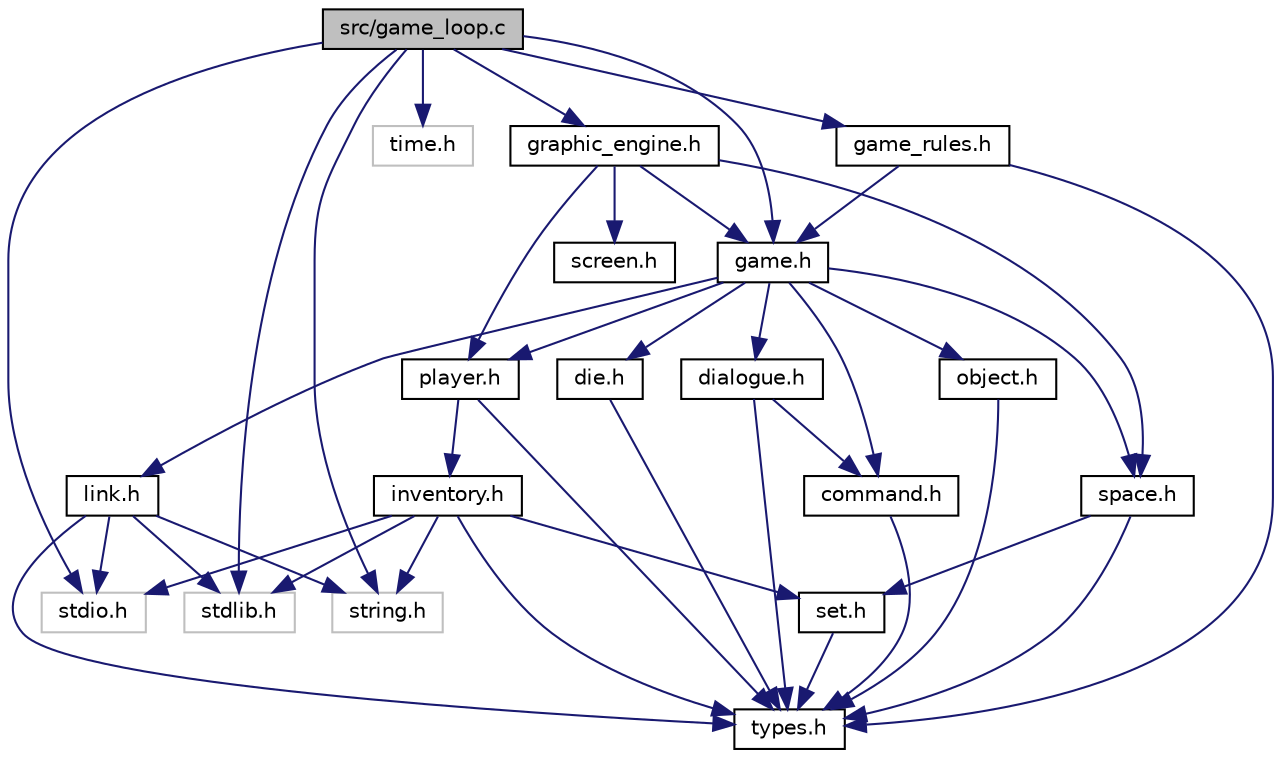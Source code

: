 digraph "src/game_loop.c"
{
  edge [fontname="Helvetica",fontsize="10",labelfontname="Helvetica",labelfontsize="10"];
  node [fontname="Helvetica",fontsize="10",shape=record];
  Node0 [label="src/game_loop.c",height=0.2,width=0.4,color="black", fillcolor="grey75", style="filled", fontcolor="black"];
  Node0 -> Node1 [color="midnightblue",fontsize="10",style="solid"];
  Node1 [label="stdio.h",height=0.2,width=0.4,color="grey75", fillcolor="white", style="filled"];
  Node0 -> Node2 [color="midnightblue",fontsize="10",style="solid"];
  Node2 [label="stdlib.h",height=0.2,width=0.4,color="grey75", fillcolor="white", style="filled"];
  Node0 -> Node3 [color="midnightblue",fontsize="10",style="solid"];
  Node3 [label="string.h",height=0.2,width=0.4,color="grey75", fillcolor="white", style="filled"];
  Node0 -> Node4 [color="midnightblue",fontsize="10",style="solid"];
  Node4 [label="time.h",height=0.2,width=0.4,color="grey75", fillcolor="white", style="filled"];
  Node0 -> Node5 [color="midnightblue",fontsize="10",style="solid"];
  Node5 [label="graphic_engine.h",height=0.2,width=0.4,color="black", fillcolor="white", style="filled",URL="$graphic__engine_8h.html",tooltip="En este fichero estaran las funciones relacionadas con la interfaz gráfica. "];
  Node5 -> Node6 [color="midnightblue",fontsize="10",style="solid"];
  Node6 [label="space.h",height=0.2,width=0.4,color="black", fillcolor="white", style="filled",URL="$space_8h.html",tooltip="En este fichero implementamos las funciones de space. "];
  Node6 -> Node7 [color="midnightblue",fontsize="10",style="solid"];
  Node7 [label="types.h",height=0.2,width=0.4,color="black", fillcolor="white", style="filled",URL="$types_8h.html",tooltip="It defines common types. "];
  Node6 -> Node8 [color="midnightblue",fontsize="10",style="solid"];
  Node8 [label="set.h",height=0.2,width=0.4,color="black", fillcolor="white", style="filled",URL="$set_8h.html",tooltip="En este fichero implementamos las funciones de set. "];
  Node8 -> Node7 [color="midnightblue",fontsize="10",style="solid"];
  Node5 -> Node9 [color="midnightblue",fontsize="10",style="solid"];
  Node9 [label="player.h",height=0.2,width=0.4,color="black", fillcolor="white", style="filled",URL="$player_8h.html",tooltip="En este fichero implementamos las funciones del jugador. "];
  Node9 -> Node7 [color="midnightblue",fontsize="10",style="solid"];
  Node9 -> Node10 [color="midnightblue",fontsize="10",style="solid"];
  Node10 [label="inventory.h",height=0.2,width=0.4,color="black", fillcolor="white", style="filled",URL="$inventory_8h.html",tooltip="En este fichero implementamos las funciones del inventario. "];
  Node10 -> Node1 [color="midnightblue",fontsize="10",style="solid"];
  Node10 -> Node2 [color="midnightblue",fontsize="10",style="solid"];
  Node10 -> Node3 [color="midnightblue",fontsize="10",style="solid"];
  Node10 -> Node7 [color="midnightblue",fontsize="10",style="solid"];
  Node10 -> Node8 [color="midnightblue",fontsize="10",style="solid"];
  Node5 -> Node11 [color="midnightblue",fontsize="10",style="solid"];
  Node11 [label="game.h",height=0.2,width=0.4,color="black", fillcolor="white", style="filled",URL="$game_8h.html",tooltip="En este fichero definimos las funciones para el juego. "];
  Node11 -> Node6 [color="midnightblue",fontsize="10",style="solid"];
  Node11 -> Node12 [color="midnightblue",fontsize="10",style="solid"];
  Node12 [label="command.h",height=0.2,width=0.4,color="black", fillcolor="white", style="filled",URL="$command_8h.html",tooltip="En este fichero definimos las funciones para los comandos. "];
  Node12 -> Node7 [color="midnightblue",fontsize="10",style="solid"];
  Node11 -> Node13 [color="midnightblue",fontsize="10",style="solid"];
  Node13 [label="object.h",height=0.2,width=0.4,color="black", fillcolor="white", style="filled",URL="$object_8h.html",tooltip="En este fichero implementamos las funciones del objeto. "];
  Node13 -> Node7 [color="midnightblue",fontsize="10",style="solid"];
  Node11 -> Node9 [color="midnightblue",fontsize="10",style="solid"];
  Node11 -> Node14 [color="midnightblue",fontsize="10",style="solid"];
  Node14 [label="die.h",height=0.2,width=0.4,color="black", fillcolor="white", style="filled",URL="$die_8h.html",tooltip="En este fichero definimos las funciones para el dado. "];
  Node14 -> Node7 [color="midnightblue",fontsize="10",style="solid"];
  Node11 -> Node15 [color="midnightblue",fontsize="10",style="solid"];
  Node15 [label="link.h",height=0.2,width=0.4,color="black", fillcolor="white", style="filled",URL="$link_8h.html",tooltip="En este fichero implementamos las funciones de link. "];
  Node15 -> Node2 [color="midnightblue",fontsize="10",style="solid"];
  Node15 -> Node3 [color="midnightblue",fontsize="10",style="solid"];
  Node15 -> Node1 [color="midnightblue",fontsize="10",style="solid"];
  Node15 -> Node7 [color="midnightblue",fontsize="10",style="solid"];
  Node11 -> Node16 [color="midnightblue",fontsize="10",style="solid"];
  Node16 [label="dialogue.h",height=0.2,width=0.4,color="black", fillcolor="white", style="filled",URL="$dialogue_8h.html",tooltip="En este fichero definimos las funciones para el dialogo. "];
  Node16 -> Node7 [color="midnightblue",fontsize="10",style="solid"];
  Node16 -> Node12 [color="midnightblue",fontsize="10",style="solid"];
  Node5 -> Node17 [color="midnightblue",fontsize="10",style="solid"];
  Node17 [label="screen.h",height=0.2,width=0.4,color="black", fillcolor="white", style="filled",URL="$screen_8h.html",tooltip="En este fichero implementamos las funciones de screen. "];
  Node0 -> Node11 [color="midnightblue",fontsize="10",style="solid"];
  Node0 -> Node18 [color="midnightblue",fontsize="10",style="solid"];
  Node18 [label="game_rules.h",height=0.2,width=0.4,color="black", fillcolor="white", style="filled",URL="$game__rules_8h_source.html"];
  Node18 -> Node7 [color="midnightblue",fontsize="10",style="solid"];
  Node18 -> Node11 [color="midnightblue",fontsize="10",style="solid"];
}
